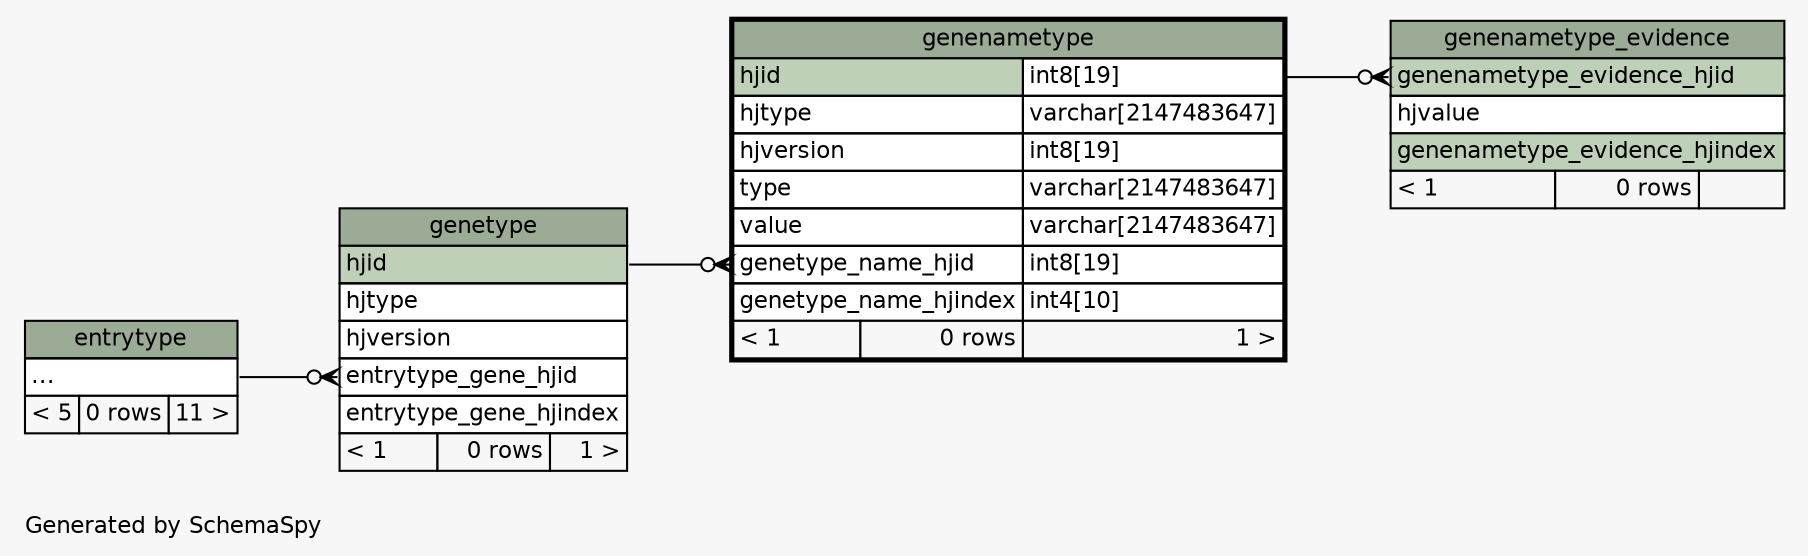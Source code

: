 // dot 2.38.0 on Windows 8.1 6.3
// SchemaSpy rev 590
digraph "twoDegreesRelationshipsDiagram" {
  graph [
    rankdir="RL"
    bgcolor="#f7f7f7"
    label="\nGenerated by SchemaSpy"
    labeljust="l"
    nodesep="0.18"
    ranksep="0.46"
    fontname="Helvetica"
    fontsize="11"
  ];
  node [
    fontname="Helvetica"
    fontsize="11"
    shape="plaintext"
  ];
  edge [
    arrowsize="0.8"
  ];
  "genenametype":"genetype_name_hjid":w -> "genetype":"hjid":e [arrowhead=none dir=back arrowtail=crowodot];
  "genenametype_evidence":"genenametype_evidence_hjid":w -> "genenametype":"hjid.type":e [arrowhead=none dir=back arrowtail=crowodot];
  "genetype":"entrytype_gene_hjid":w -> "entrytype":"elipses":e [arrowhead=none dir=back arrowtail=crowodot];
  "entrytype" [
    label=<
    <TABLE BORDER="0" CELLBORDER="1" CELLSPACING="0" BGCOLOR="#ffffff">
      <TR><TD COLSPAN="3" BGCOLOR="#9bab96" ALIGN="CENTER">entrytype</TD></TR>
      <TR><TD PORT="elipses" COLSPAN="3" ALIGN="LEFT">...</TD></TR>
      <TR><TD ALIGN="LEFT" BGCOLOR="#f7f7f7">&lt; 5</TD><TD ALIGN="RIGHT" BGCOLOR="#f7f7f7">0 rows</TD><TD ALIGN="RIGHT" BGCOLOR="#f7f7f7">11 &gt;</TD></TR>
    </TABLE>>
    URL="entrytype.html"
    tooltip="entrytype"
  ];
  "genenametype" [
    label=<
    <TABLE BORDER="2" CELLBORDER="1" CELLSPACING="0" BGCOLOR="#ffffff">
      <TR><TD COLSPAN="3" BGCOLOR="#9bab96" ALIGN="CENTER">genenametype</TD></TR>
      <TR><TD PORT="hjid" COLSPAN="2" BGCOLOR="#bed1b8" ALIGN="LEFT">hjid</TD><TD PORT="hjid.type" ALIGN="LEFT">int8[19]</TD></TR>
      <TR><TD PORT="hjtype" COLSPAN="2" ALIGN="LEFT">hjtype</TD><TD PORT="hjtype.type" ALIGN="LEFT">varchar[2147483647]</TD></TR>
      <TR><TD PORT="hjversion" COLSPAN="2" ALIGN="LEFT">hjversion</TD><TD PORT="hjversion.type" ALIGN="LEFT">int8[19]</TD></TR>
      <TR><TD PORT="type" COLSPAN="2" ALIGN="LEFT">type</TD><TD PORT="type.type" ALIGN="LEFT">varchar[2147483647]</TD></TR>
      <TR><TD PORT="value" COLSPAN="2" ALIGN="LEFT">value</TD><TD PORT="value.type" ALIGN="LEFT">varchar[2147483647]</TD></TR>
      <TR><TD PORT="genetype_name_hjid" COLSPAN="2" ALIGN="LEFT">genetype_name_hjid</TD><TD PORT="genetype_name_hjid.type" ALIGN="LEFT">int8[19]</TD></TR>
      <TR><TD PORT="genetype_name_hjindex" COLSPAN="2" ALIGN="LEFT">genetype_name_hjindex</TD><TD PORT="genetype_name_hjindex.type" ALIGN="LEFT">int4[10]</TD></TR>
      <TR><TD ALIGN="LEFT" BGCOLOR="#f7f7f7">&lt; 1</TD><TD ALIGN="RIGHT" BGCOLOR="#f7f7f7">0 rows</TD><TD ALIGN="RIGHT" BGCOLOR="#f7f7f7">1 &gt;</TD></TR>
    </TABLE>>
    URL="genenametype.html"
    tooltip="genenametype"
  ];
  "genenametype_evidence" [
    label=<
    <TABLE BORDER="0" CELLBORDER="1" CELLSPACING="0" BGCOLOR="#ffffff">
      <TR><TD COLSPAN="3" BGCOLOR="#9bab96" ALIGN="CENTER">genenametype_evidence</TD></TR>
      <TR><TD PORT="genenametype_evidence_hjid" COLSPAN="3" BGCOLOR="#bed1b8" ALIGN="LEFT">genenametype_evidence_hjid</TD></TR>
      <TR><TD PORT="hjvalue" COLSPAN="3" ALIGN="LEFT">hjvalue</TD></TR>
      <TR><TD PORT="genenametype_evidence_hjindex" COLSPAN="3" BGCOLOR="#bed1b8" ALIGN="LEFT">genenametype_evidence_hjindex</TD></TR>
      <TR><TD ALIGN="LEFT" BGCOLOR="#f7f7f7">&lt; 1</TD><TD ALIGN="RIGHT" BGCOLOR="#f7f7f7">0 rows</TD><TD ALIGN="RIGHT" BGCOLOR="#f7f7f7">  </TD></TR>
    </TABLE>>
    URL="genenametype_evidence.html"
    tooltip="genenametype_evidence"
  ];
  "genetype" [
    label=<
    <TABLE BORDER="0" CELLBORDER="1" CELLSPACING="0" BGCOLOR="#ffffff">
      <TR><TD COLSPAN="3" BGCOLOR="#9bab96" ALIGN="CENTER">genetype</TD></TR>
      <TR><TD PORT="hjid" COLSPAN="3" BGCOLOR="#bed1b8" ALIGN="LEFT">hjid</TD></TR>
      <TR><TD PORT="hjtype" COLSPAN="3" ALIGN="LEFT">hjtype</TD></TR>
      <TR><TD PORT="hjversion" COLSPAN="3" ALIGN="LEFT">hjversion</TD></TR>
      <TR><TD PORT="entrytype_gene_hjid" COLSPAN="3" ALIGN="LEFT">entrytype_gene_hjid</TD></TR>
      <TR><TD PORT="entrytype_gene_hjindex" COLSPAN="3" ALIGN="LEFT">entrytype_gene_hjindex</TD></TR>
      <TR><TD ALIGN="LEFT" BGCOLOR="#f7f7f7">&lt; 1</TD><TD ALIGN="RIGHT" BGCOLOR="#f7f7f7">0 rows</TD><TD ALIGN="RIGHT" BGCOLOR="#f7f7f7">1 &gt;</TD></TR>
    </TABLE>>
    URL="genetype.html"
    tooltip="genetype"
  ];
}
